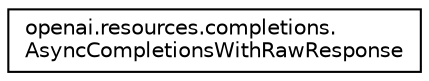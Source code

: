 digraph "Graphical Class Hierarchy"
{
 // LATEX_PDF_SIZE
  edge [fontname="Helvetica",fontsize="10",labelfontname="Helvetica",labelfontsize="10"];
  node [fontname="Helvetica",fontsize="10",shape=record];
  rankdir="LR";
  Node0 [label="openai.resources.completions.\lAsyncCompletionsWithRawResponse",height=0.2,width=0.4,color="black", fillcolor="white", style="filled",URL="$classopenai_1_1resources_1_1completions_1_1AsyncCompletionsWithRawResponse.html",tooltip=" "];
}
